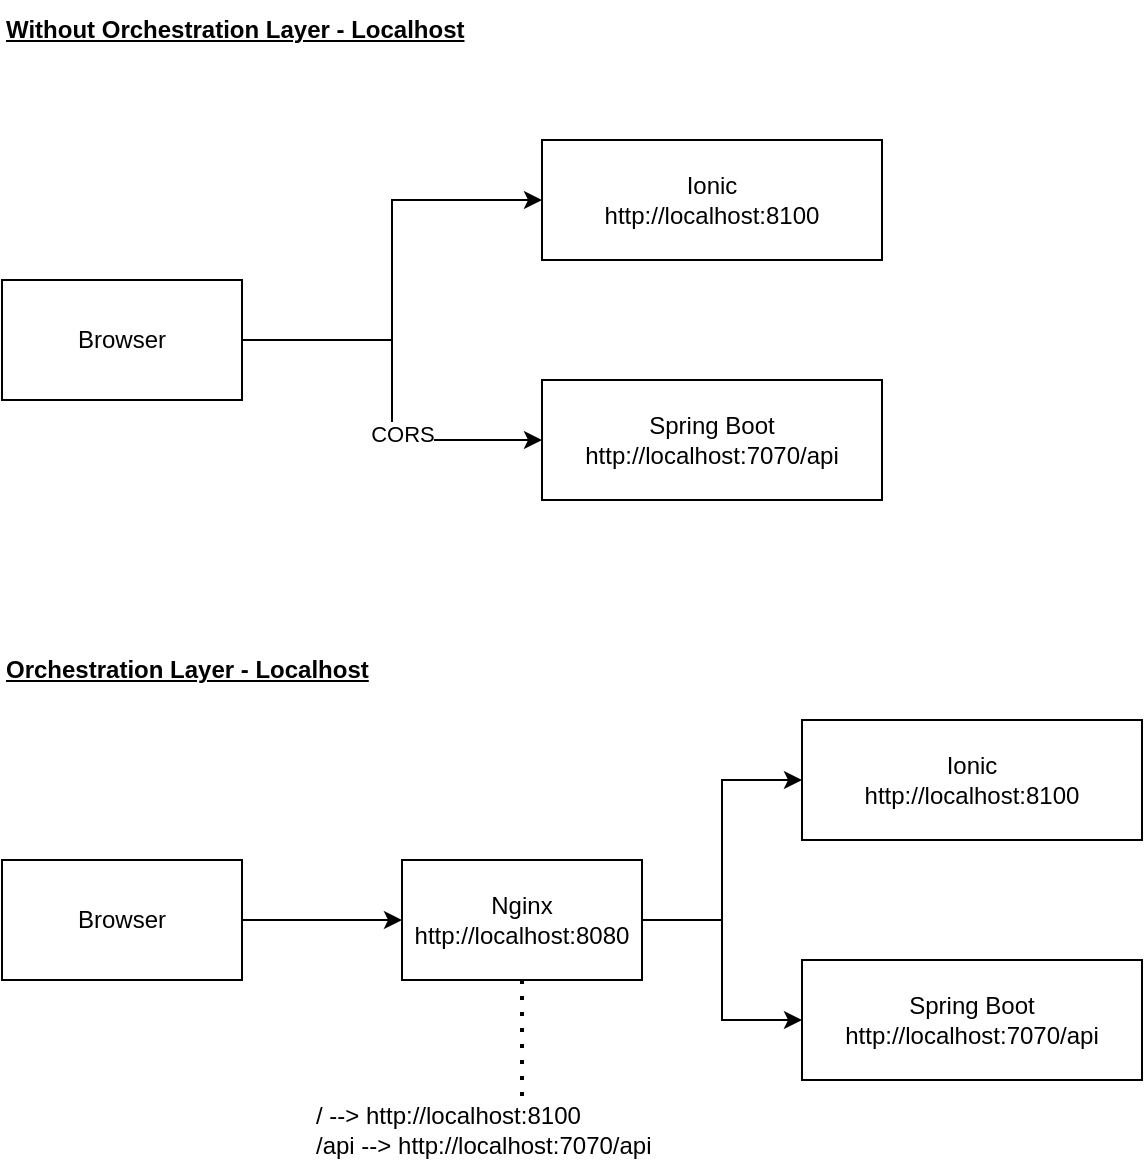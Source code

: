 <mxfile version="20.8.16" type="device"><diagram id="F3XvRYXnedROwEYB-EFL" name="Page-1"><mxGraphModel dx="1114" dy="814" grid="1" gridSize="10" guides="1" tooltips="1" connect="1" arrows="1" fold="1" page="1" pageScale="1" pageWidth="827" pageHeight="1169" math="0" shadow="0"><root><mxCell id="0"/><mxCell id="1" parent="0"/><mxCell id="M7enk2QMNltOo12BepfY-1" value="Ionic&lt;br&gt;http://localhost:8100" style="rounded=0;whiteSpace=wrap;html=1;" parent="1" vertex="1"><mxGeometry x="350" y="390" width="170" height="60" as="geometry"/></mxCell><mxCell id="M7enk2QMNltOo12BepfY-2" value="Spring Boot&lt;br&gt;http://localhost:7070/api" style="rounded=0;whiteSpace=wrap;html=1;" parent="1" vertex="1"><mxGeometry x="350" y="510" width="170" height="60" as="geometry"/></mxCell><mxCell id="M7enk2QMNltOo12BepfY-4" style="edgeStyle=orthogonalEdgeStyle;rounded=0;orthogonalLoop=1;jettySize=auto;html=1;entryX=0;entryY=0.5;entryDx=0;entryDy=0;" parent="1" source="M7enk2QMNltOo12BepfY-3" target="M7enk2QMNltOo12BepfY-1" edge="1"><mxGeometry relative="1" as="geometry"/></mxCell><mxCell id="M7enk2QMNltOo12BepfY-5" style="edgeStyle=orthogonalEdgeStyle;rounded=0;orthogonalLoop=1;jettySize=auto;html=1;entryX=0;entryY=0.5;entryDx=0;entryDy=0;" parent="1" source="M7enk2QMNltOo12BepfY-3" target="M7enk2QMNltOo12BepfY-2" edge="1"><mxGeometry relative="1" as="geometry"/></mxCell><mxCell id="M7enk2QMNltOo12BepfY-6" value="CORS" style="edgeLabel;html=1;align=center;verticalAlign=middle;resizable=0;points=[];" parent="M7enk2QMNltOo12BepfY-5" vertex="1" connectable="0"><mxGeometry x="0.3" y="3" relative="1" as="geometry"><mxPoint as="offset"/></mxGeometry></mxCell><mxCell id="M7enk2QMNltOo12BepfY-3" value="Browser" style="rounded=0;whiteSpace=wrap;html=1;" parent="1" vertex="1"><mxGeometry x="80" y="460" width="120" height="60" as="geometry"/></mxCell><mxCell id="M7enk2QMNltOo12BepfY-7" value="Ionic&lt;br&gt;http://localhost:8100" style="rounded=0;whiteSpace=wrap;html=1;" parent="1" vertex="1"><mxGeometry x="480" y="680" width="170" height="60" as="geometry"/></mxCell><mxCell id="M7enk2QMNltOo12BepfY-8" value="Spring Boot&lt;br&gt;http://localhost:7070/api" style="rounded=0;whiteSpace=wrap;html=1;" parent="1" vertex="1"><mxGeometry x="480" y="800" width="170" height="60" as="geometry"/></mxCell><mxCell id="M7enk2QMNltOo12BepfY-14" style="edgeStyle=orthogonalEdgeStyle;rounded=0;orthogonalLoop=1;jettySize=auto;html=1;entryX=0;entryY=0.5;entryDx=0;entryDy=0;" parent="1" source="M7enk2QMNltOo12BepfY-12" target="M7enk2QMNltOo12BepfY-13" edge="1"><mxGeometry relative="1" as="geometry"/></mxCell><mxCell id="M7enk2QMNltOo12BepfY-12" value="Browser" style="rounded=0;whiteSpace=wrap;html=1;" parent="1" vertex="1"><mxGeometry x="80" y="750" width="120" height="60" as="geometry"/></mxCell><mxCell id="M7enk2QMNltOo12BepfY-17" style="edgeStyle=orthogonalEdgeStyle;rounded=0;orthogonalLoop=1;jettySize=auto;html=1;entryX=0;entryY=0.5;entryDx=0;entryDy=0;" parent="1" source="M7enk2QMNltOo12BepfY-13" target="M7enk2QMNltOo12BepfY-7" edge="1"><mxGeometry relative="1" as="geometry"/></mxCell><mxCell id="M7enk2QMNltOo12BepfY-18" style="edgeStyle=orthogonalEdgeStyle;rounded=0;orthogonalLoop=1;jettySize=auto;html=1;" parent="1" source="M7enk2QMNltOo12BepfY-13" target="M7enk2QMNltOo12BepfY-8" edge="1"><mxGeometry relative="1" as="geometry"/></mxCell><mxCell id="M7enk2QMNltOo12BepfY-13" value="Nginx&lt;br&gt;http://localhost:8080" style="rounded=0;whiteSpace=wrap;html=1;" parent="1" vertex="1"><mxGeometry x="280" y="750" width="120" height="60" as="geometry"/></mxCell><mxCell id="M7enk2QMNltOo12BepfY-15" value="/ --&amp;gt; http://localhost:8100&lt;br&gt;/api --&amp;gt; http://localhost:7070/api" style="text;html=1;strokeColor=none;fillColor=none;align=left;verticalAlign=middle;whiteSpace=wrap;rounded=0;" parent="1" vertex="1"><mxGeometry x="235" y="870" width="210" height="30" as="geometry"/></mxCell><mxCell id="M7enk2QMNltOo12BepfY-16" value="" style="endArrow=none;dashed=1;html=1;dashPattern=1 3;strokeWidth=2;rounded=0;entryX=0.5;entryY=0;entryDx=0;entryDy=0;exitX=0.5;exitY=1;exitDx=0;exitDy=0;" parent="1" source="M7enk2QMNltOo12BepfY-13" target="M7enk2QMNltOo12BepfY-15" edge="1"><mxGeometry width="50" height="50" relative="1" as="geometry"><mxPoint x="390" y="730" as="sourcePoint"/><mxPoint x="440" y="680" as="targetPoint"/></mxGeometry></mxCell><mxCell id="tMMJd4V-oKl2F1R5MfaR-1" value="&lt;u&gt;&lt;b&gt;Without Orchestration Layer - Localhost&lt;/b&gt;&lt;/u&gt;" style="text;html=1;strokeColor=none;fillColor=none;align=left;verticalAlign=middle;whiteSpace=wrap;rounded=0;" vertex="1" parent="1"><mxGeometry x="80" y="320" width="260" height="30" as="geometry"/></mxCell><mxCell id="tMMJd4V-oKl2F1R5MfaR-2" value="&lt;u&gt;&lt;b&gt;Orchestration Layer - Localhost&lt;/b&gt;&lt;/u&gt;" style="text;html=1;strokeColor=none;fillColor=none;align=left;verticalAlign=middle;whiteSpace=wrap;rounded=0;" vertex="1" parent="1"><mxGeometry x="80" y="640" width="260" height="30" as="geometry"/></mxCell></root></mxGraphModel></diagram></mxfile>
